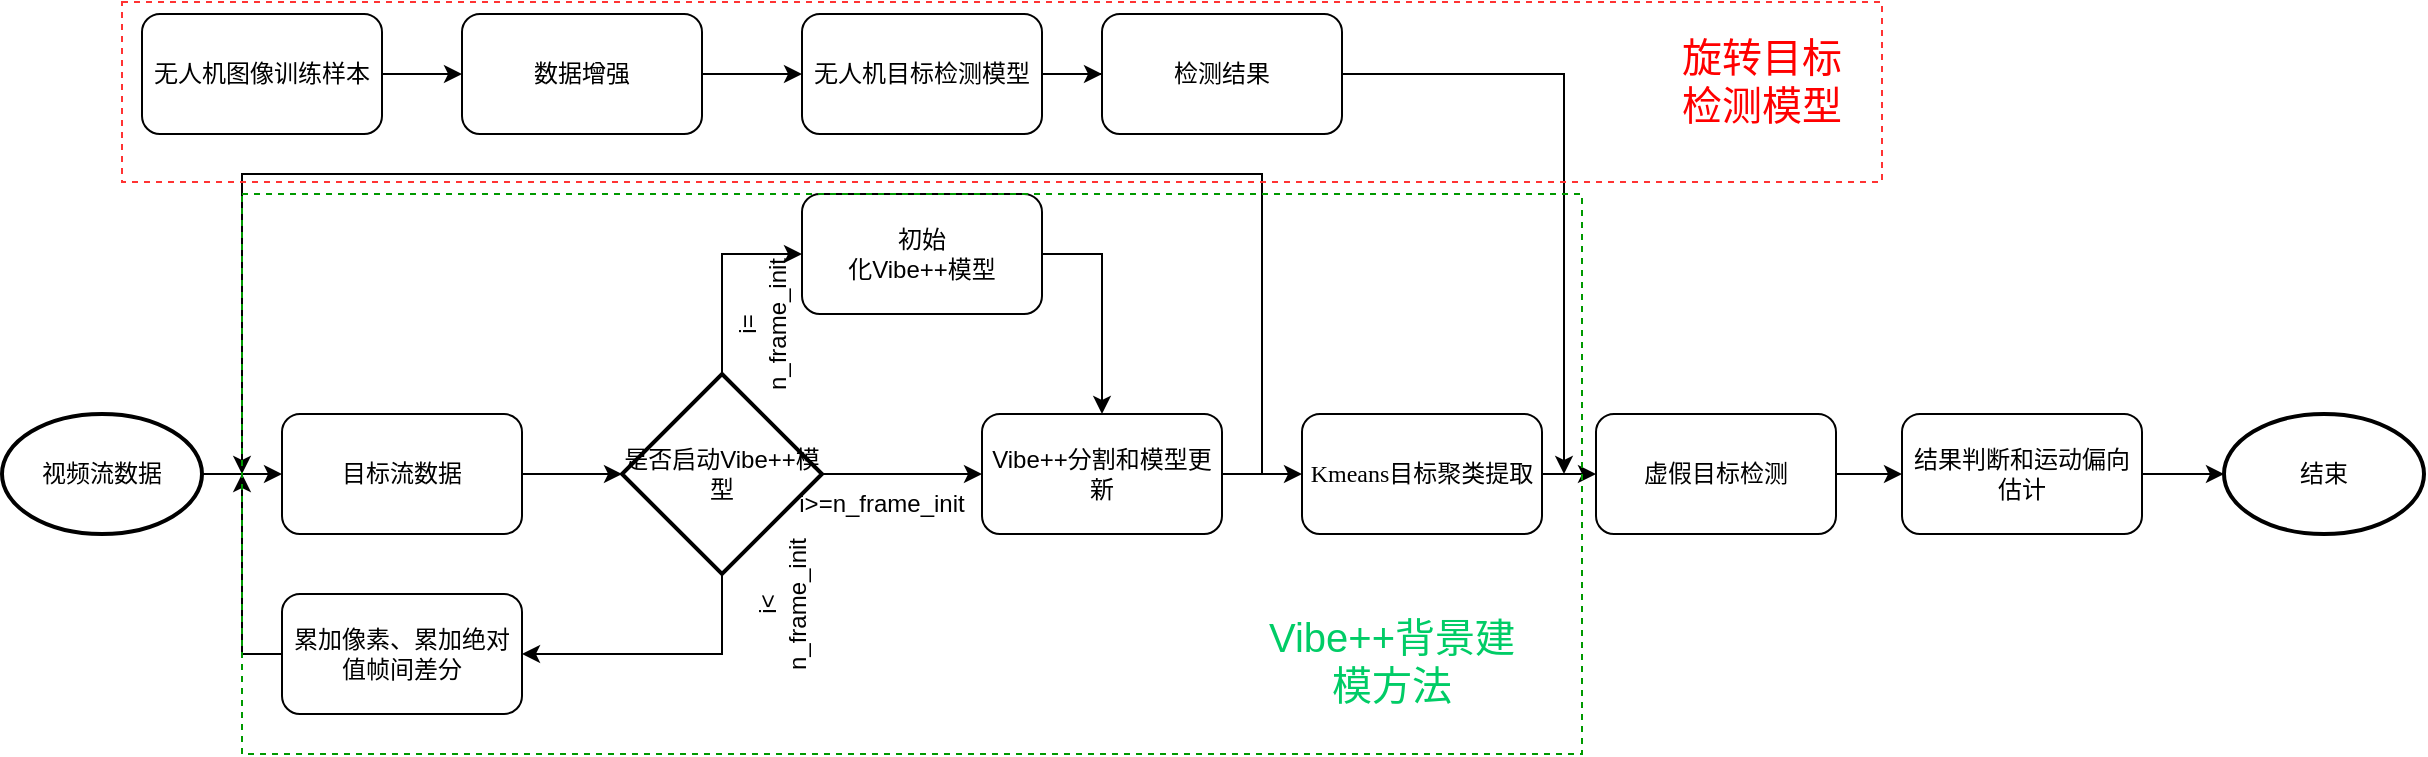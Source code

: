 <mxfile version="18.0.2" type="github">
  <diagram id="cJQ1Rg3KpCaDCgTKnxbl" name="Page-1">
    <mxGraphModel dx="1039" dy="564" grid="1" gridSize="10" guides="1" tooltips="1" connect="1" arrows="1" fold="1" page="1" pageScale="1" pageWidth="827" pageHeight="1169" math="0" shadow="0">
      <root>
        <mxCell id="0" />
        <mxCell id="1" parent="0" />
        <mxCell id="kYdbI9_pHnOUC9aB9O5B-6" style="edgeStyle=none;rounded=0;orthogonalLoop=1;jettySize=auto;html=1;exitX=1;exitY=0.5;exitDx=0;exitDy=0;entryX=0;entryY=0.5;entryDx=0;entryDy=0;" edge="1" parent="1" source="kYdbI9_pHnOUC9aB9O5B-1" target="kYdbI9_pHnOUC9aB9O5B-2">
          <mxGeometry relative="1" as="geometry" />
        </mxCell>
        <mxCell id="kYdbI9_pHnOUC9aB9O5B-1" value="无人机图像训练样本" style="rounded=1;whiteSpace=wrap;html=1;" vertex="1" parent="1">
          <mxGeometry x="100" y="80" width="120" height="60" as="geometry" />
        </mxCell>
        <mxCell id="kYdbI9_pHnOUC9aB9O5B-7" style="edgeStyle=none;rounded=0;orthogonalLoop=1;jettySize=auto;html=1;exitX=1;exitY=0.5;exitDx=0;exitDy=0;entryX=0;entryY=0.5;entryDx=0;entryDy=0;" edge="1" parent="1" source="kYdbI9_pHnOUC9aB9O5B-2" target="kYdbI9_pHnOUC9aB9O5B-3">
          <mxGeometry relative="1" as="geometry" />
        </mxCell>
        <mxCell id="kYdbI9_pHnOUC9aB9O5B-2" value="数据增强" style="rounded=1;whiteSpace=wrap;html=1;" vertex="1" parent="1">
          <mxGeometry x="260" y="80" width="120" height="60" as="geometry" />
        </mxCell>
        <mxCell id="kYdbI9_pHnOUC9aB9O5B-27" style="edgeStyle=orthogonalEdgeStyle;rounded=0;orthogonalLoop=1;jettySize=auto;html=1;exitX=1;exitY=0.5;exitDx=0;exitDy=0;entryX=0;entryY=0.5;entryDx=0;entryDy=0;" edge="1" parent="1" source="kYdbI9_pHnOUC9aB9O5B-3" target="kYdbI9_pHnOUC9aB9O5B-26">
          <mxGeometry relative="1" as="geometry" />
        </mxCell>
        <mxCell id="kYdbI9_pHnOUC9aB9O5B-3" value="无人机目标检测模型" style="rounded=1;whiteSpace=wrap;html=1;" vertex="1" parent="1">
          <mxGeometry x="430" y="80" width="120" height="60" as="geometry" />
        </mxCell>
        <mxCell id="kYdbI9_pHnOUC9aB9O5B-11" style="edgeStyle=none;rounded=0;orthogonalLoop=1;jettySize=auto;html=1;exitX=1;exitY=0.5;exitDx=0;exitDy=0;" edge="1" parent="1" source="kYdbI9_pHnOUC9aB9O5B-4" target="kYdbI9_pHnOUC9aB9O5B-8">
          <mxGeometry relative="1" as="geometry" />
        </mxCell>
        <mxCell id="kYdbI9_pHnOUC9aB9O5B-4" value="目标流数据" style="rounded=1;whiteSpace=wrap;html=1;" vertex="1" parent="1">
          <mxGeometry x="170" y="280" width="120" height="60" as="geometry" />
        </mxCell>
        <mxCell id="kYdbI9_pHnOUC9aB9O5B-10" style="edgeStyle=none;rounded=0;orthogonalLoop=1;jettySize=auto;html=1;exitX=1;exitY=0.5;exitDx=0;exitDy=0;exitPerimeter=0;entryX=0;entryY=0.5;entryDx=0;entryDy=0;" edge="1" parent="1" source="kYdbI9_pHnOUC9aB9O5B-5" target="kYdbI9_pHnOUC9aB9O5B-4">
          <mxGeometry relative="1" as="geometry" />
        </mxCell>
        <mxCell id="kYdbI9_pHnOUC9aB9O5B-5" value="视频流数据" style="strokeWidth=2;html=1;shape=mxgraph.flowchart.start_1;whiteSpace=wrap;" vertex="1" parent="1">
          <mxGeometry x="30" y="280" width="100" height="60" as="geometry" />
        </mxCell>
        <mxCell id="kYdbI9_pHnOUC9aB9O5B-14" style="edgeStyle=none;rounded=0;orthogonalLoop=1;jettySize=auto;html=1;exitX=1;exitY=0.5;exitDx=0;exitDy=0;exitPerimeter=0;entryX=0;entryY=0.5;entryDx=0;entryDy=0;" edge="1" parent="1" source="kYdbI9_pHnOUC9aB9O5B-8" target="kYdbI9_pHnOUC9aB9O5B-13">
          <mxGeometry relative="1" as="geometry" />
        </mxCell>
        <mxCell id="kYdbI9_pHnOUC9aB9O5B-19" style="edgeStyle=orthogonalEdgeStyle;rounded=0;orthogonalLoop=1;jettySize=auto;html=1;exitX=0.5;exitY=0;exitDx=0;exitDy=0;exitPerimeter=0;entryX=0;entryY=0.5;entryDx=0;entryDy=0;" edge="1" parent="1" source="kYdbI9_pHnOUC9aB9O5B-8" target="kYdbI9_pHnOUC9aB9O5B-12">
          <mxGeometry relative="1" as="geometry" />
        </mxCell>
        <mxCell id="kYdbI9_pHnOUC9aB9O5B-22" style="edgeStyle=orthogonalEdgeStyle;rounded=0;orthogonalLoop=1;jettySize=auto;html=1;exitX=0.5;exitY=1;exitDx=0;exitDy=0;exitPerimeter=0;entryX=1;entryY=0.5;entryDx=0;entryDy=0;" edge="1" parent="1" source="kYdbI9_pHnOUC9aB9O5B-8" target="kYdbI9_pHnOUC9aB9O5B-9">
          <mxGeometry relative="1" as="geometry" />
        </mxCell>
        <mxCell id="kYdbI9_pHnOUC9aB9O5B-8" value="是否启动Vibe++模型" style="strokeWidth=2;html=1;shape=mxgraph.flowchart.decision;whiteSpace=wrap;" vertex="1" parent="1">
          <mxGeometry x="340" y="260" width="100" height="100" as="geometry" />
        </mxCell>
        <mxCell id="kYdbI9_pHnOUC9aB9O5B-23" style="edgeStyle=orthogonalEdgeStyle;rounded=0;orthogonalLoop=1;jettySize=auto;html=1;exitX=0;exitY=0.5;exitDx=0;exitDy=0;" edge="1" parent="1" source="kYdbI9_pHnOUC9aB9O5B-9">
          <mxGeometry relative="1" as="geometry">
            <mxPoint x="150" y="310" as="targetPoint" />
          </mxGeometry>
        </mxCell>
        <mxCell id="kYdbI9_pHnOUC9aB9O5B-9" value="累加像素、累加绝对值帧间差分" style="rounded=1;whiteSpace=wrap;html=1;" vertex="1" parent="1">
          <mxGeometry x="170" y="370" width="120" height="60" as="geometry" />
        </mxCell>
        <mxCell id="kYdbI9_pHnOUC9aB9O5B-18" style="edgeStyle=orthogonalEdgeStyle;rounded=0;orthogonalLoop=1;jettySize=auto;html=1;exitX=1;exitY=0.5;exitDx=0;exitDy=0;entryX=0.5;entryY=0;entryDx=0;entryDy=0;" edge="1" parent="1" source="kYdbI9_pHnOUC9aB9O5B-12" target="kYdbI9_pHnOUC9aB9O5B-13">
          <mxGeometry relative="1" as="geometry" />
        </mxCell>
        <mxCell id="kYdbI9_pHnOUC9aB9O5B-12" value="初始&lt;span style=&quot;color: rgba(0, 0, 0, 0); font-family: monospace; font-size: 0px; text-align: start;&quot;&gt;%3CmxGraphModel%3E%3Croot%3E%3CmxCell%20id%3D%220%22%2F%3E%3CmxCell%20id%3D%221%22%20parent%3D%220%22%2F%3E%3CmxCell%20id%3D%222%22%20value%3D%22%E5%9B%BE%E5%83%8F%E6%95%B0%E6%8D%AE%22%20style%3D%22rounded%3D1%3BwhiteSpace%3Dwrap%3Bhtml%3D1%3B%22%20vertex%3D%221%22%20parent%3D%221%22%3E%3CmxGeometry%20x%3D%22170%22%20y%3D%22280%22%20width%3D%22120%22%20height%3D%2260%22%20as%3D%22geometry%22%2F%3E%3C%2FmxCell%3E%3C%2Froot%3E%3C%2FmxGraphModel%3E&lt;/span&gt;&lt;br&gt;化Vibe++模型" style="rounded=1;whiteSpace=wrap;html=1;" vertex="1" parent="1">
          <mxGeometry x="430" y="170" width="120" height="60" as="geometry" />
        </mxCell>
        <mxCell id="kYdbI9_pHnOUC9aB9O5B-21" style="edgeStyle=orthogonalEdgeStyle;rounded=0;orthogonalLoop=1;jettySize=auto;html=1;exitX=1;exitY=0.5;exitDx=0;exitDy=0;entryX=0;entryY=0.5;entryDx=0;entryDy=0;" edge="1" parent="1" source="kYdbI9_pHnOUC9aB9O5B-13" target="kYdbI9_pHnOUC9aB9O5B-20">
          <mxGeometry relative="1" as="geometry" />
        </mxCell>
        <mxCell id="kYdbI9_pHnOUC9aB9O5B-13" value="Vibe++分割和模型更新" style="rounded=1;whiteSpace=wrap;html=1;" vertex="1" parent="1">
          <mxGeometry x="520" y="280" width="120" height="60" as="geometry" />
        </mxCell>
        <mxCell id="kYdbI9_pHnOUC9aB9O5B-33" style="edgeStyle=orthogonalEdgeStyle;rounded=0;orthogonalLoop=1;jettySize=auto;html=1;exitX=1;exitY=0.5;exitDx=0;exitDy=0;entryX=0;entryY=0.5;entryDx=0;entryDy=0;" edge="1" parent="1" source="kYdbI9_pHnOUC9aB9O5B-20" target="kYdbI9_pHnOUC9aB9O5B-32">
          <mxGeometry relative="1" as="geometry" />
        </mxCell>
        <mxCell id="kYdbI9_pHnOUC9aB9O5B-20" value="&lt;span style=&quot;background-color: initial; font-size: 9pt; font-family: &amp;quot;Times New Roman&amp;quot;;&quot;&gt;K&lt;/span&gt;&lt;span style=&quot;background-color: initial; font-size: 9pt; font-family: &amp;quot;Times New Roman&amp;quot;;&quot;&gt;means&lt;/span&gt;目标聚类提取" style="rounded=1;whiteSpace=wrap;html=1;" vertex="1" parent="1">
          <mxGeometry x="680" y="280" width="120" height="60" as="geometry" />
        </mxCell>
        <mxCell id="kYdbI9_pHnOUC9aB9O5B-24" value="" style="edgeStyle=elbowEdgeStyle;elbow=vertical;endArrow=classic;html=1;rounded=0;" edge="1" parent="1">
          <mxGeometry width="50" height="50" relative="1" as="geometry">
            <mxPoint x="660" y="310" as="sourcePoint" />
            <mxPoint x="150" y="310" as="targetPoint" />
            <Array as="points">
              <mxPoint x="410" y="160" />
            </Array>
          </mxGeometry>
        </mxCell>
        <mxCell id="kYdbI9_pHnOUC9aB9O5B-28" style="edgeStyle=orthogonalEdgeStyle;rounded=0;orthogonalLoop=1;jettySize=auto;html=1;exitX=1;exitY=0.5;exitDx=0;exitDy=0;" edge="1" parent="1" source="kYdbI9_pHnOUC9aB9O5B-3">
          <mxGeometry relative="1" as="geometry">
            <mxPoint x="811" y="310" as="targetPoint" />
            <mxPoint x="491" y="110" as="sourcePoint" />
            <Array as="points">
              <mxPoint x="811" y="110" />
            </Array>
          </mxGeometry>
        </mxCell>
        <mxCell id="kYdbI9_pHnOUC9aB9O5B-26" value="检测结果" style="rounded=1;whiteSpace=wrap;html=1;" vertex="1" parent="1">
          <mxGeometry x="580" y="80" width="120" height="60" as="geometry" />
        </mxCell>
        <mxCell id="kYdbI9_pHnOUC9aB9O5B-31" style="edgeStyle=orthogonalEdgeStyle;rounded=0;orthogonalLoop=1;jettySize=auto;html=1;exitX=1;exitY=0.5;exitDx=0;exitDy=0;" edge="1" parent="1" source="kYdbI9_pHnOUC9aB9O5B-29" target="kYdbI9_pHnOUC9aB9O5B-30">
          <mxGeometry relative="1" as="geometry" />
        </mxCell>
        <mxCell id="kYdbI9_pHnOUC9aB9O5B-29" value="结果判断和运动偏向估计" style="rounded=1;whiteSpace=wrap;html=1;" vertex="1" parent="1">
          <mxGeometry x="980" y="280" width="120" height="60" as="geometry" />
        </mxCell>
        <mxCell id="kYdbI9_pHnOUC9aB9O5B-30" value="结束" style="strokeWidth=2;html=1;shape=mxgraph.flowchart.start_1;whiteSpace=wrap;" vertex="1" parent="1">
          <mxGeometry x="1141" y="280" width="100" height="60" as="geometry" />
        </mxCell>
        <mxCell id="kYdbI9_pHnOUC9aB9O5B-34" style="edgeStyle=orthogonalEdgeStyle;rounded=0;orthogonalLoop=1;jettySize=auto;html=1;exitX=1;exitY=0.5;exitDx=0;exitDy=0;entryX=0;entryY=0.5;entryDx=0;entryDy=0;" edge="1" parent="1" source="kYdbI9_pHnOUC9aB9O5B-32" target="kYdbI9_pHnOUC9aB9O5B-29">
          <mxGeometry relative="1" as="geometry" />
        </mxCell>
        <mxCell id="kYdbI9_pHnOUC9aB9O5B-32" value="虚假目标检测" style="rounded=1;whiteSpace=wrap;html=1;" vertex="1" parent="1">
          <mxGeometry x="827" y="280" width="120" height="60" as="geometry" />
        </mxCell>
        <mxCell id="kYdbI9_pHnOUC9aB9O5B-36" value="i&amp;lt;&lt;br&gt;n_frame_init" style="text;html=1;strokeColor=none;fillColor=none;align=center;verticalAlign=middle;whiteSpace=wrap;rounded=0;rotation=-90;" vertex="1" parent="1">
          <mxGeometry x="390" y="360" width="60" height="30" as="geometry" />
        </mxCell>
        <mxCell id="kYdbI9_pHnOUC9aB9O5B-37" value="i&amp;gt;=n_frame_init" style="text;html=1;strokeColor=none;fillColor=none;align=center;verticalAlign=middle;whiteSpace=wrap;rounded=0;" vertex="1" parent="1">
          <mxGeometry x="440" y="310" width="60" height="30" as="geometry" />
        </mxCell>
        <mxCell id="kYdbI9_pHnOUC9aB9O5B-38" value="i=&lt;br&gt;n_frame_init" style="text;html=1;strokeColor=none;fillColor=none;align=center;verticalAlign=middle;whiteSpace=wrap;rounded=0;rotation=-90;" vertex="1" parent="1">
          <mxGeometry x="380" y="220" width="60" height="30" as="geometry" />
        </mxCell>
        <mxCell id="kYdbI9_pHnOUC9aB9O5B-39" value="" style="rounded=0;whiteSpace=wrap;html=1;dashed=1;fillColor=none;strokeColor=#FF3333;" vertex="1" parent="1">
          <mxGeometry x="90" y="74" width="880" height="90" as="geometry" />
        </mxCell>
        <mxCell id="kYdbI9_pHnOUC9aB9O5B-40" value="&lt;font style=&quot;font-size: 20px;&quot; color=&quot;#ff0000&quot;&gt;旋转目标检测模型&lt;/font&gt;" style="text;html=1;strokeColor=none;fillColor=none;align=center;verticalAlign=middle;whiteSpace=wrap;rounded=0;dashed=1;" vertex="1" parent="1">
          <mxGeometry x="860" y="95" width="100" height="35" as="geometry" />
        </mxCell>
        <mxCell id="kYdbI9_pHnOUC9aB9O5B-41" value="" style="rounded=0;whiteSpace=wrap;html=1;dashed=1;fillColor=none;strokeColor=#009900;" vertex="1" parent="1">
          <mxGeometry x="150" y="170" width="670" height="280" as="geometry" />
        </mxCell>
        <mxCell id="kYdbI9_pHnOUC9aB9O5B-42" value="&lt;font style=&quot;font-size: 20px;&quot; color=&quot;#00cc66&quot;&gt;Vibe++背景建模方法&lt;/font&gt;" style="text;html=1;strokeColor=none;fillColor=none;align=center;verticalAlign=middle;whiteSpace=wrap;rounded=0;dashed=1;fontColor=#FF0000;strokeWidth=5;" vertex="1" parent="1">
          <mxGeometry x="660" y="385" width="130" height="35" as="geometry" />
        </mxCell>
      </root>
    </mxGraphModel>
  </diagram>
</mxfile>
